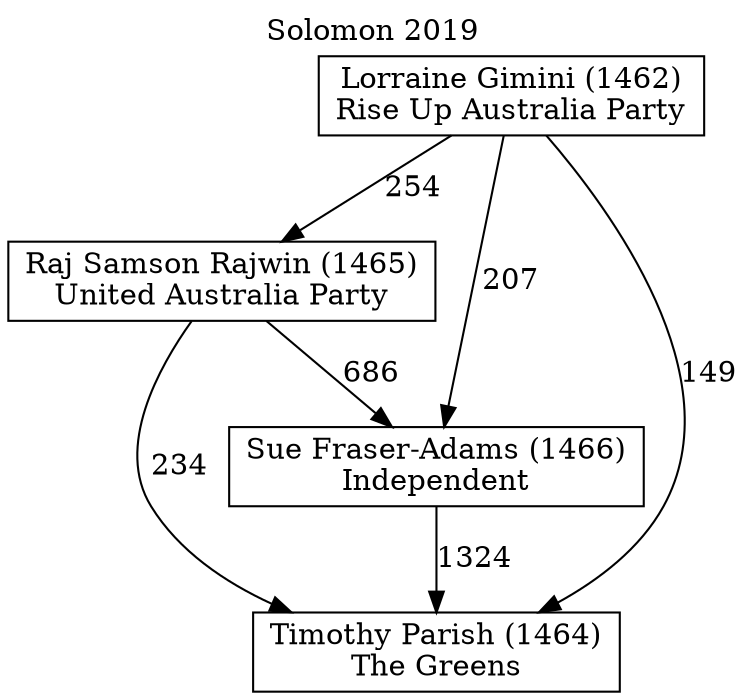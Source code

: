 // House preference flow
digraph "Timothy Parish (1464)_Solomon_2019" {
	graph [label="Solomon 2019" labelloc=t mclimit=10]
	node [shape=box]
	"Lorraine Gimini (1462)" [label="Lorraine Gimini (1462)
Rise Up Australia Party"]
	"Raj Samson Rajwin (1465)" [label="Raj Samson Rajwin (1465)
United Australia Party"]
	"Sue Fraser-Adams (1466)" [label="Sue Fraser-Adams (1466)
Independent"]
	"Timothy Parish (1464)" [label="Timothy Parish (1464)
The Greens"]
	"Lorraine Gimini (1462)" -> "Raj Samson Rajwin (1465)" [label=254]
	"Lorraine Gimini (1462)" -> "Sue Fraser-Adams (1466)" [label=207]
	"Lorraine Gimini (1462)" -> "Timothy Parish (1464)" [label=149]
	"Raj Samson Rajwin (1465)" -> "Sue Fraser-Adams (1466)" [label=686]
	"Raj Samson Rajwin (1465)" -> "Timothy Parish (1464)" [label=234]
	"Sue Fraser-Adams (1466)" -> "Timothy Parish (1464)" [label=1324]
}
